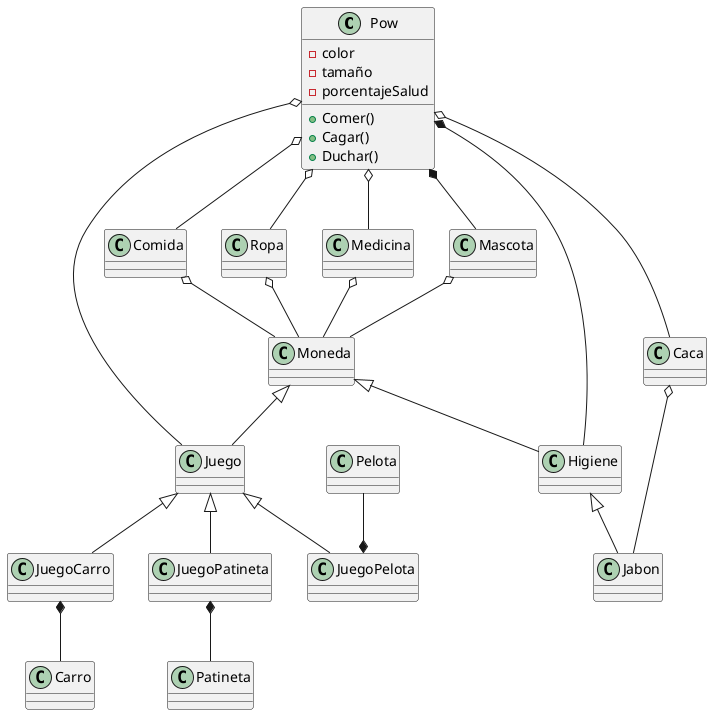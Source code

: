 @startuml pow

class Pow{
    - color
    - tamaño
    - porcentajeSalud
    + Comer()
    + Cagar()
    + Duchar()
}

class Juego
class JuegoPelota
class Pelota
class Comida
class Ropa
class Higiene
class Patineta 
class Medicina
class Caca 
class Carro 
class Moneda
class JuegoCarro
class JuegoPatineta
Class Mascota
Class Jabon

Pow o-- Juego
Mascota o-- Moneda
Comida o-- Moneda
Medicina o-- Moneda
Ropa o-- Moneda
Pow o-- Caca
Pow o-- Ropa 
Pow o-- Comida 
Pow o-- Medicina 
Caca o-- Jabon
Pow *-- Mascota
JuegoPatineta *-- Patineta 
Pelota --* JuegoPelota
JuegoCarro *-- Carro
Pow *-- Higiene
Higiene <|-- Jabon
Juego <|-- JuegoPelota
Moneda <|-- Higiene
Juego <|-- JuegoPatineta
Juego <|-- JuegoCarro
Moneda <|-- Juego

@enduml